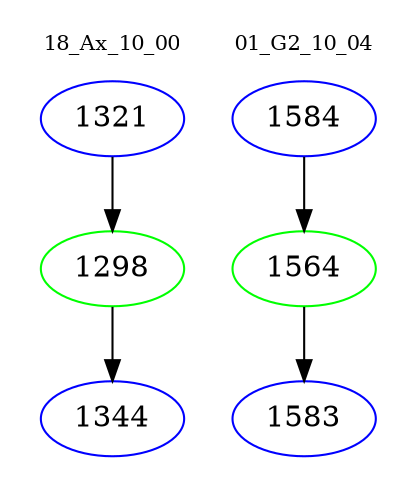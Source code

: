 digraph{
subgraph cluster_0 {
color = white
label = "18_Ax_10_00";
fontsize=10;
T0_1321 [label="1321", color="blue"]
T0_1321 -> T0_1298 [color="black"]
T0_1298 [label="1298", color="green"]
T0_1298 -> T0_1344 [color="black"]
T0_1344 [label="1344", color="blue"]
}
subgraph cluster_1 {
color = white
label = "01_G2_10_04";
fontsize=10;
T1_1584 [label="1584", color="blue"]
T1_1584 -> T1_1564 [color="black"]
T1_1564 [label="1564", color="green"]
T1_1564 -> T1_1583 [color="black"]
T1_1583 [label="1583", color="blue"]
}
}
